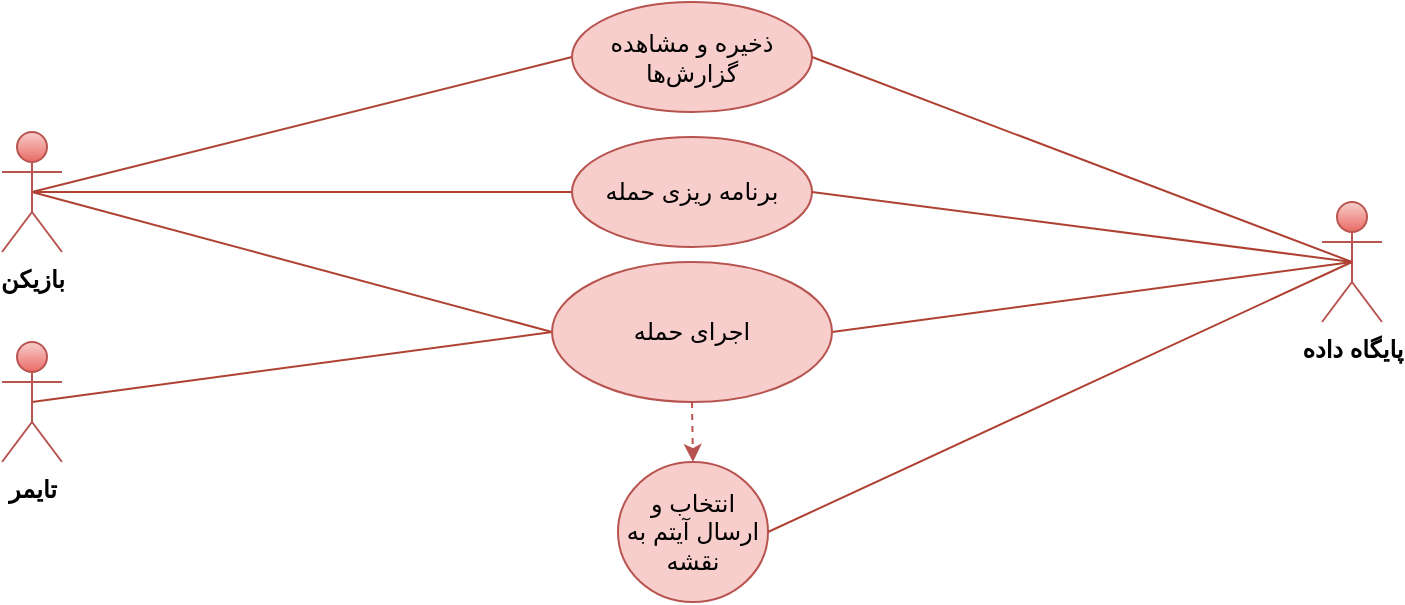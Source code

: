 <mxfile version="24.8.3">
  <diagram name="Page-1" id="9MmS48OTrlnhJYMg2d17">
    <mxGraphModel dx="1024" dy="560" grid="1" gridSize="10" guides="1" tooltips="1" connect="1" arrows="1" fold="1" page="1" pageScale="1" pageWidth="1100" pageHeight="850" math="0" shadow="0">
      <root>
        <mxCell id="0" />
        <mxCell id="1" parent="0" />
        <mxCell id="Xa4IVRnola5WsasD5jRd-1" style="edgeStyle=none;rounded=0;orthogonalLoop=1;jettySize=auto;html=1;exitX=0.5;exitY=0.5;exitDx=0;exitDy=0;exitPerimeter=0;entryX=0;entryY=0.5;entryDx=0;entryDy=0;endArrow=none;endFill=0;fillColor=#fad9d5;strokeColor=#ae4132;" edge="1" parent="1" source="Xa4IVRnola5WsasD5jRd-4" target="Xa4IVRnola5WsasD5jRd-7">
          <mxGeometry relative="1" as="geometry" />
        </mxCell>
        <mxCell id="Xa4IVRnola5WsasD5jRd-2" style="edgeStyle=none;rounded=0;orthogonalLoop=1;jettySize=auto;html=1;exitX=0.5;exitY=0.5;exitDx=0;exitDy=0;exitPerimeter=0;entryX=0;entryY=0.5;entryDx=0;entryDy=0;endArrow=none;endFill=0;fillColor=#fad9d5;strokeColor=#ae4132;" edge="1" parent="1" source="Xa4IVRnola5WsasD5jRd-4" target="Xa4IVRnola5WsasD5jRd-6">
          <mxGeometry relative="1" as="geometry" />
        </mxCell>
        <mxCell id="Xa4IVRnola5WsasD5jRd-3" style="edgeStyle=none;rounded=0;orthogonalLoop=1;jettySize=auto;html=1;exitX=0.5;exitY=0.5;exitDx=0;exitDy=0;exitPerimeter=0;entryX=0;entryY=0.5;entryDx=0;entryDy=0;endArrow=none;endFill=0;fillColor=#fad9d5;strokeColor=#ae4132;" edge="1" parent="1" source="Xa4IVRnola5WsasD5jRd-4" target="Xa4IVRnola5WsasD5jRd-16">
          <mxGeometry relative="1" as="geometry">
            <mxPoint x="460" y="465" as="targetPoint" />
          </mxGeometry>
        </mxCell>
        <mxCell id="Xa4IVRnola5WsasD5jRd-4" value="&lt;b&gt;بازیکن&lt;/b&gt;" style="shape=umlActor;verticalLabelPosition=bottom;verticalAlign=top;html=1;fillColor=#f8cecc;strokeColor=#b85450;gradientColor=#ea6b66;labelBackgroundColor=none;" vertex="1" parent="1">
          <mxGeometry x="205" y="340" width="30" height="60" as="geometry" />
        </mxCell>
        <mxCell id="Xa4IVRnola5WsasD5jRd-5" value="&lt;b&gt;پایگاه داده&lt;/b&gt;" style="shape=umlActor;verticalLabelPosition=bottom;verticalAlign=top;html=1;fillColor=#f8cecc;strokeColor=#b85450;gradientColor=#ea6b66;labelBackgroundColor=none;" vertex="1" parent="1">
          <mxGeometry x="865" y="375" width="30" height="60" as="geometry" />
        </mxCell>
        <mxCell id="Xa4IVRnola5WsasD5jRd-6" value="برنامه ریزی حمله" style="ellipse;whiteSpace=wrap;html=1;fillColor=#f8cecc;strokeColor=#b85450;" vertex="1" parent="1">
          <mxGeometry x="490" y="342.5" width="120" height="55" as="geometry" />
        </mxCell>
        <mxCell id="Xa4IVRnola5WsasD5jRd-7" value="ذخیره و مشاهده گزارش‌ها" style="ellipse;whiteSpace=wrap;html=1;fillColor=#f8cecc;strokeColor=#b85450;" vertex="1" parent="1">
          <mxGeometry x="490" y="275" width="120" height="55" as="geometry" />
        </mxCell>
        <mxCell id="Xa4IVRnola5WsasD5jRd-8" style="edgeStyle=none;rounded=0;orthogonalLoop=1;jettySize=auto;html=1;exitX=0.5;exitY=0.5;exitDx=0;exitDy=0;exitPerimeter=0;entryX=0;entryY=0.5;entryDx=0;entryDy=0;endArrow=none;endFill=0;fillColor=#fad9d5;strokeColor=#ae4132;" edge="1" parent="1" source="Xa4IVRnola5WsasD5jRd-9" target="Xa4IVRnola5WsasD5jRd-16">
          <mxGeometry relative="1" as="geometry">
            <mxPoint x="460" y="465" as="targetPoint" />
          </mxGeometry>
        </mxCell>
        <mxCell id="Xa4IVRnola5WsasD5jRd-9" value="&lt;b&gt;تایمر&lt;/b&gt;" style="shape=umlActor;verticalLabelPosition=bottom;verticalAlign=top;html=1;fillColor=#f8cecc;strokeColor=#b85450;gradientColor=#ea6b66;labelBackgroundColor=none;" vertex="1" parent="1">
          <mxGeometry x="205" y="445" width="30" height="60" as="geometry" />
        </mxCell>
        <mxCell id="Xa4IVRnola5WsasD5jRd-10" style="rounded=0;orthogonalLoop=1;jettySize=auto;html=1;exitX=0.5;exitY=1;exitDx=0;exitDy=0;entryX=0.5;entryY=0;entryDx=0;entryDy=0;fillColor=#f8cecc;strokeColor=#b85450;dashed=1;" edge="1" parent="1" source="Xa4IVRnola5WsasD5jRd-16" target="Xa4IVRnola5WsasD5jRd-11">
          <mxGeometry relative="1" as="geometry">
            <mxPoint x="550.0" y="525" as="sourcePoint" />
          </mxGeometry>
        </mxCell>
        <mxCell id="Xa4IVRnola5WsasD5jRd-11" value="انتخاب و ارسال آیتم به نقشه" style="ellipse;whiteSpace=wrap;html=1;fillColor=#f8cecc;strokeColor=#b85450;" vertex="1" parent="1">
          <mxGeometry x="513" y="505" width="75" height="70" as="geometry" />
        </mxCell>
        <mxCell id="Xa4IVRnola5WsasD5jRd-12" style="edgeStyle=none;rounded=0;orthogonalLoop=1;jettySize=auto;html=1;exitX=1;exitY=0.5;exitDx=0;exitDy=0;entryX=0.5;entryY=0.5;entryDx=0;entryDy=0;entryPerimeter=0;endArrow=none;endFill=0;fillColor=#fad9d5;strokeColor=#ae4132;" edge="1" parent="1" source="Xa4IVRnola5WsasD5jRd-7" target="Xa4IVRnola5WsasD5jRd-5">
          <mxGeometry relative="1" as="geometry" />
        </mxCell>
        <mxCell id="Xa4IVRnola5WsasD5jRd-13" style="edgeStyle=none;rounded=0;orthogonalLoop=1;jettySize=auto;html=1;exitX=1;exitY=0.5;exitDx=0;exitDy=0;entryX=0.5;entryY=0.5;entryDx=0;entryDy=0;entryPerimeter=0;endArrow=none;endFill=0;fillColor=#fad9d5;strokeColor=#ae4132;" edge="1" parent="1" source="Xa4IVRnola5WsasD5jRd-6" target="Xa4IVRnola5WsasD5jRd-5">
          <mxGeometry relative="1" as="geometry" />
        </mxCell>
        <mxCell id="Xa4IVRnola5WsasD5jRd-14" style="edgeStyle=none;rounded=0;orthogonalLoop=1;jettySize=auto;html=1;entryX=0.5;entryY=0.5;entryDx=0;entryDy=0;entryPerimeter=0;endArrow=none;endFill=0;fillColor=#fad9d5;strokeColor=#ae4132;exitX=1;exitY=0.5;exitDx=0;exitDy=0;" edge="1" parent="1" source="Xa4IVRnola5WsasD5jRd-16" target="Xa4IVRnola5WsasD5jRd-5">
          <mxGeometry relative="1" as="geometry">
            <mxPoint x="875" y="365" as="targetPoint" />
            <mxPoint x="640.0" y="465" as="sourcePoint" />
          </mxGeometry>
        </mxCell>
        <mxCell id="Xa4IVRnola5WsasD5jRd-15" style="edgeStyle=none;rounded=0;orthogonalLoop=1;jettySize=auto;html=1;exitX=1;exitY=0.5;exitDx=0;exitDy=0;entryX=0.5;entryY=0.5;entryDx=0;entryDy=0;entryPerimeter=0;endArrow=none;endFill=0;fillColor=#fad9d5;strokeColor=#ae4132;" edge="1" parent="1" source="Xa4IVRnola5WsasD5jRd-11" target="Xa4IVRnola5WsasD5jRd-5">
          <mxGeometry relative="1" as="geometry" />
        </mxCell>
        <mxCell id="Xa4IVRnola5WsasD5jRd-16" value="اجرای حمله" style="ellipse;whiteSpace=wrap;html=1;fillColor=#f8cecc;strokeColor=#b85450;" vertex="1" parent="1">
          <mxGeometry x="480" y="405" width="140" height="70" as="geometry" />
        </mxCell>
      </root>
    </mxGraphModel>
  </diagram>
</mxfile>
